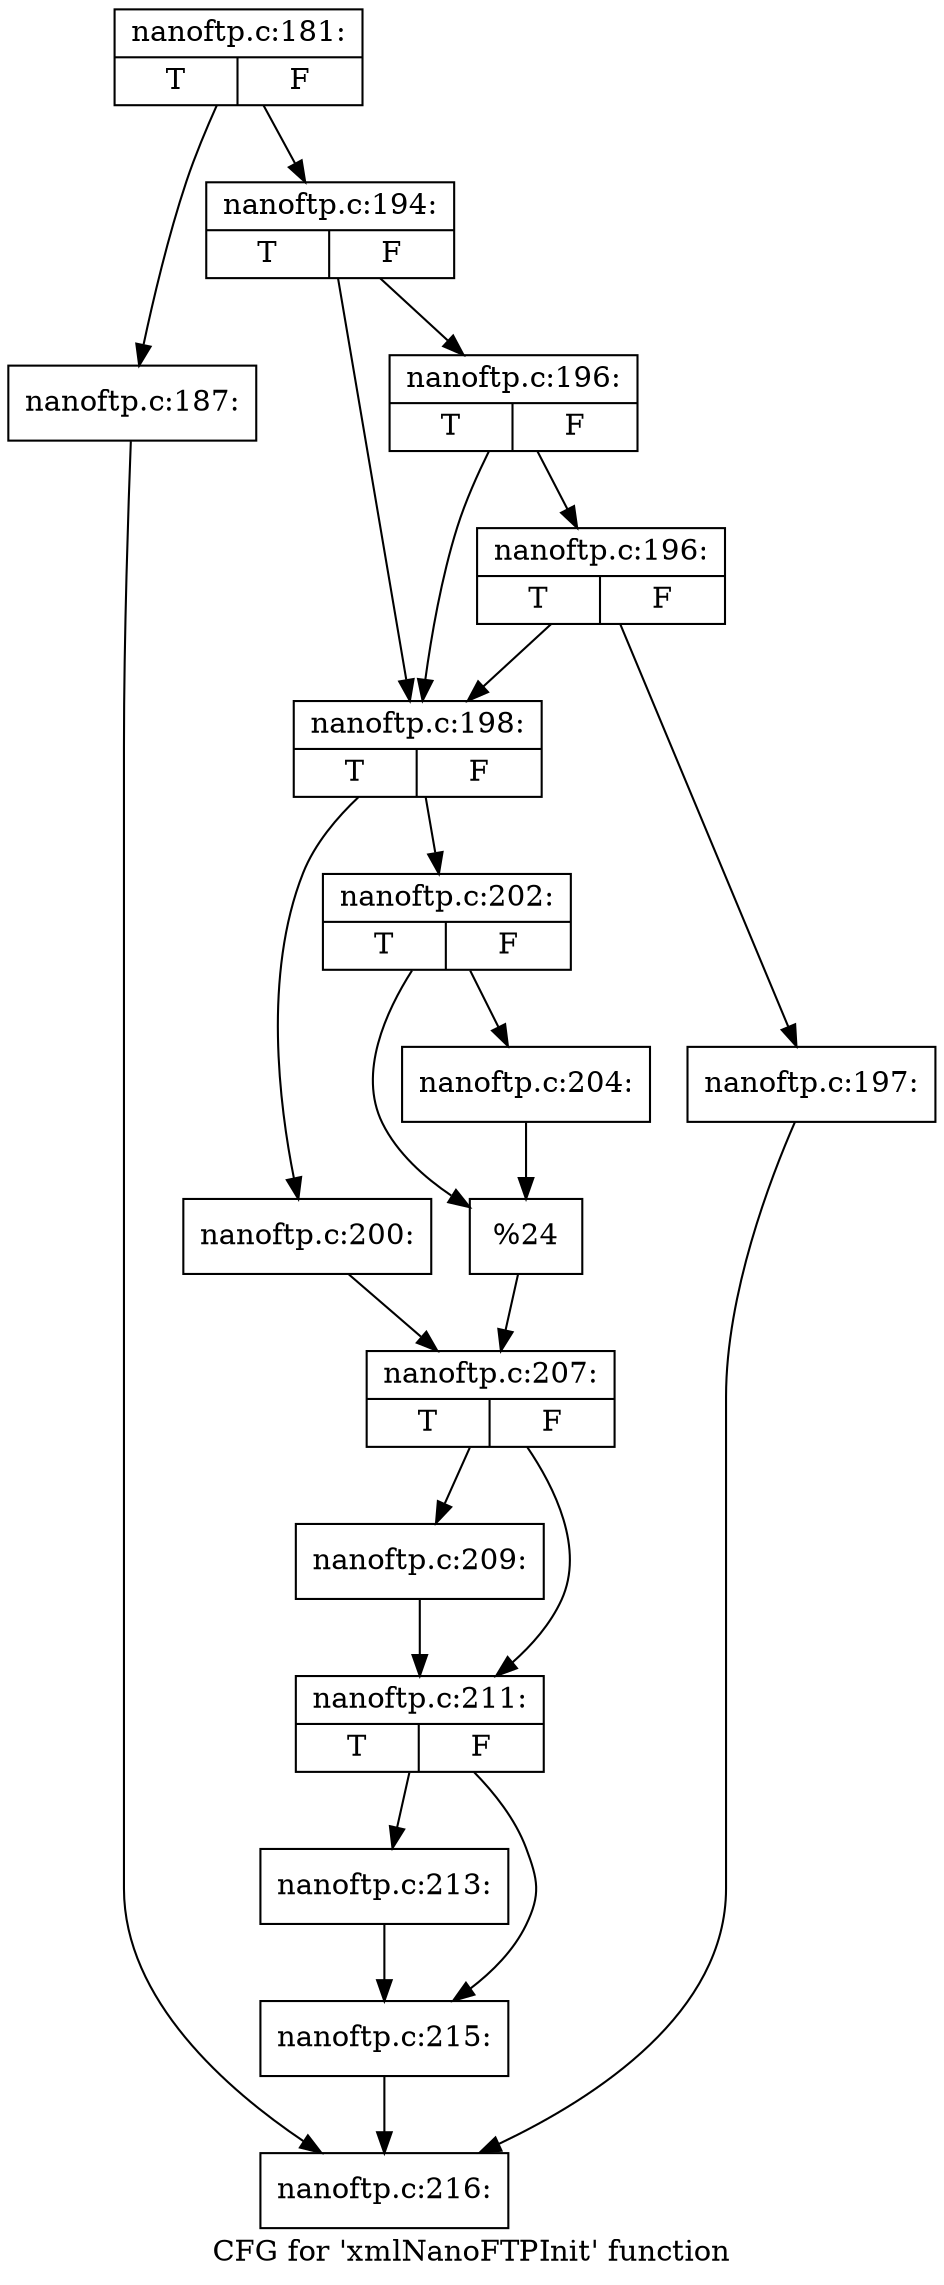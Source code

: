 digraph "CFG for 'xmlNanoFTPInit' function" {
	label="CFG for 'xmlNanoFTPInit' function";

	Node0x561533a5e390 [shape=record,label="{nanoftp.c:181:|{<s0>T|<s1>F}}"];
	Node0x561533a5e390 -> Node0x561533c13910;
	Node0x561533a5e390 -> Node0x561533c13960;
	Node0x561533c13910 [shape=record,label="{nanoftp.c:187:}"];
	Node0x561533c13910 -> Node0x561533b10c80;
	Node0x561533c13960 [shape=record,label="{nanoftp.c:194:|{<s0>T|<s1>F}}"];
	Node0x561533c13960 -> Node0x561533c17ae0;
	Node0x561533c13960 -> Node0x561533c167f0;
	Node0x561533c17ae0 [shape=record,label="{nanoftp.c:196:|{<s0>T|<s1>F}}"];
	Node0x561533c17ae0 -> Node0x561533c180b0;
	Node0x561533c17ae0 -> Node0x561533c167f0;
	Node0x561533c180b0 [shape=record,label="{nanoftp.c:196:|{<s0>T|<s1>F}}"];
	Node0x561533c180b0 -> Node0x561533c14600;
	Node0x561533c180b0 -> Node0x561533c167f0;
	Node0x561533c14600 [shape=record,label="{nanoftp.c:197:}"];
	Node0x561533c14600 -> Node0x561533b10c80;
	Node0x561533c167f0 [shape=record,label="{nanoftp.c:198:|{<s0>T|<s1>F}}"];
	Node0x561533c167f0 -> Node0x561533c18e10;
	Node0x561533c167f0 -> Node0x561533c18eb0;
	Node0x561533c18e10 [shape=record,label="{nanoftp.c:200:}"];
	Node0x561533c18e10 -> Node0x561533c18e60;
	Node0x561533c18eb0 [shape=record,label="{nanoftp.c:202:|{<s0>T|<s1>F}}"];
	Node0x561533c18eb0 -> Node0x561533c16940;
	Node0x561533c18eb0 -> Node0x561533c16ac0;
	Node0x561533c16940 [shape=record,label="{nanoftp.c:204:}"];
	Node0x561533c16940 -> Node0x561533c16ac0;
	Node0x561533c16ac0 [shape=record,label="{%24}"];
	Node0x561533c16ac0 -> Node0x561533c18e60;
	Node0x561533c18e60 [shape=record,label="{nanoftp.c:207:|{<s0>T|<s1>F}}"];
	Node0x561533c18e60 -> Node0x561533c1a8f0;
	Node0x561533c18e60 -> Node0x561533c1a940;
	Node0x561533c1a8f0 [shape=record,label="{nanoftp.c:209:}"];
	Node0x561533c1a8f0 -> Node0x561533c1a940;
	Node0x561533c1a940 [shape=record,label="{nanoftp.c:211:|{<s0>T|<s1>F}}"];
	Node0x561533c1a940 -> Node0x561533c14250;
	Node0x561533c1a940 -> Node0x561533c1b5d0;
	Node0x561533c14250 [shape=record,label="{nanoftp.c:213:}"];
	Node0x561533c14250 -> Node0x561533c1b5d0;
	Node0x561533c1b5d0 [shape=record,label="{nanoftp.c:215:}"];
	Node0x561533c1b5d0 -> Node0x561533b10c80;
	Node0x561533b10c80 [shape=record,label="{nanoftp.c:216:}"];
}
